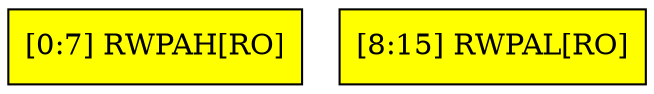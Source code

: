 digraph RWPA{
node [shape = "record" 
 style="filled" ];
node0 [ label = "[0:7] RWPAH[RO]"
 fillcolor = "yellow"];
node1 [ label = "[8:15] RWPAL[RO]"
 fillcolor = "yellow"];
}